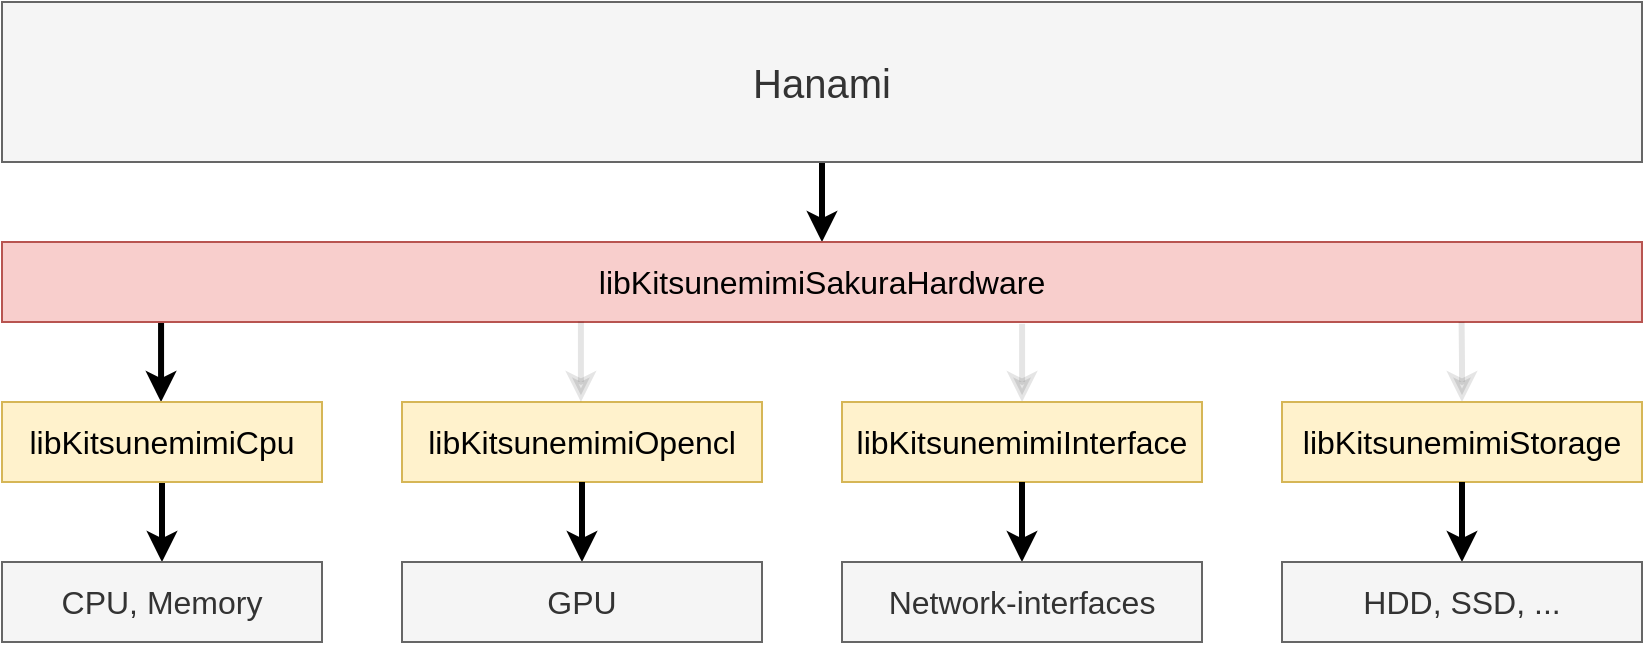 <mxfile version="14.5.1" type="device"><diagram id="C341nuKhl40DmRtg_PfH" name="Seite-1"><mxGraphModel dx="1102" dy="927" grid="1" gridSize="10" guides="1" tooltips="1" connect="1" arrows="1" fold="1" page="1" pageScale="1" pageWidth="827" pageHeight="1169" math="0" shadow="0"><root><mxCell id="0"/><mxCell id="1" parent="0"/><mxCell id="aWPNGLjMHgXklIxYaG1D-1" style="edgeStyle=orthogonalEdgeStyle;rounded=0;orthogonalLoop=1;jettySize=auto;html=1;strokeWidth=3;startArrow=classic;startFill=1;entryX=0.5;entryY=1;entryDx=0;entryDy=0;endArrow=none;endFill=0;" parent="1" source="aWPNGLjMHgXklIxYaG1D-2" target="aWPNGLjMHgXklIxYaG1D-6" edge="1"><mxGeometry relative="1" as="geometry"><mxPoint x="250" y="530" as="targetPoint"/></mxGeometry></mxCell><mxCell id="aWPNGLjMHgXklIxYaG1D-2" value="CPU, Memory" style="rounded=0;whiteSpace=wrap;html=1;fillColor=#f5f5f5;strokeColor=#666666;fontColor=#333333;fontSize=16;sketch=0;" parent="1" vertex="1"><mxGeometry x="80" y="560" width="160" height="40" as="geometry"/></mxCell><mxCell id="aWPNGLjMHgXklIxYaG1D-5" style="edgeStyle=orthogonalEdgeStyle;rounded=0;orthogonalLoop=1;jettySize=auto;html=1;entryX=0.097;entryY=1.002;entryDx=0;entryDy=0;strokeWidth=3;startArrow=classic;startFill=1;entryPerimeter=0;endArrow=none;endFill=0;exitX=0.497;exitY=0;exitDx=0;exitDy=0;exitPerimeter=0;" parent="1" source="aWPNGLjMHgXklIxYaG1D-6" target="aWPNGLjMHgXklIxYaG1D-8" edge="1"><mxGeometry relative="1" as="geometry"/></mxCell><mxCell id="aWPNGLjMHgXklIxYaG1D-6" value="libKitsunemimiCpu" style="rounded=0;whiteSpace=wrap;html=1;strokeColor=#d6b656;fontSize=16;fillColor=#fff2cc;sketch=0;" parent="1" vertex="1"><mxGeometry x="80" y="480" width="160" height="40" as="geometry"/></mxCell><mxCell id="vRWjEKP1axMiNsU5kNXJ-12" style="edgeStyle=orthogonalEdgeStyle;rounded=0;orthogonalLoop=1;jettySize=auto;html=1;entryX=0.5;entryY=1;entryDx=0;entryDy=0;startArrow=classic;startFill=1;endArrow=none;endFill=0;strokeWidth=3;fontSize=20;" parent="1" source="aWPNGLjMHgXklIxYaG1D-8" target="aWPNGLjMHgXklIxYaG1D-14" edge="1"><mxGeometry relative="1" as="geometry"/></mxCell><mxCell id="aWPNGLjMHgXklIxYaG1D-8" value="libKitsunemimiSakuraHardware" style="rounded=0;whiteSpace=wrap;html=1;fontSize=16;fillColor=#f8cecc;strokeColor=#b85450;sketch=0;" parent="1" vertex="1"><mxGeometry x="80" y="400" width="820" height="40" as="geometry"/></mxCell><mxCell id="aWPNGLjMHgXklIxYaG1D-14" value="Hanami" style="rounded=0;whiteSpace=wrap;html=1;fontColor=#333333;fontSize=20;fillColor=#f5f5f5;strokeColor=#666666;sketch=0;" parent="1" vertex="1"><mxGeometry x="80" y="280" width="820" height="80" as="geometry"/></mxCell><mxCell id="aWPNGLjMHgXklIxYaG1D-23" value="libKitsunemimiOpencl" style="rounded=0;whiteSpace=wrap;html=1;strokeColor=#d6b656;fontSize=16;fillColor=#fff2cc;sketch=0;" parent="1" vertex="1"><mxGeometry x="280" y="480" width="180" height="40" as="geometry"/></mxCell><mxCell id="vRWjEKP1axMiNsU5kNXJ-11" style="edgeStyle=orthogonalEdgeStyle;rounded=0;orthogonalLoop=1;jettySize=auto;html=1;entryX=0.5;entryY=1;entryDx=0;entryDy=0;startArrow=classic;startFill=1;endArrow=none;endFill=0;strokeWidth=3;fontSize=17;" parent="1" source="aWPNGLjMHgXklIxYaG1D-24" target="aWPNGLjMHgXklIxYaG1D-23" edge="1"><mxGeometry relative="1" as="geometry"/></mxCell><mxCell id="aWPNGLjMHgXklIxYaG1D-24" value="GPU" style="rounded=0;whiteSpace=wrap;html=1;fillColor=#f5f5f5;strokeColor=#666666;fontColor=#333333;fontSize=16;sketch=0;" parent="1" vertex="1"><mxGeometry x="280" y="560" width="180" height="40" as="geometry"/></mxCell><mxCell id="vRWjEKP1axMiNsU5kNXJ-6" style="edgeStyle=orthogonalEdgeStyle;rounded=0;orthogonalLoop=1;jettySize=auto;html=1;entryX=0.622;entryY=1.023;entryDx=0;entryDy=0;entryPerimeter=0;endArrow=none;endFill=0;strokeWidth=3;fontSize=17;startArrow=classic;startFill=1;textOpacity=30;opacity=10;" parent="1" source="vRWjEKP1axMiNsU5kNXJ-1" target="aWPNGLjMHgXklIxYaG1D-8" edge="1"><mxGeometry relative="1" as="geometry"/></mxCell><mxCell id="vRWjEKP1axMiNsU5kNXJ-1" value="libKitsunemimiInterface" style="rounded=0;whiteSpace=wrap;html=1;strokeColor=#d6b656;fontSize=16;fillColor=#fff2cc;glass=0;sketch=0;shadow=0;" parent="1" vertex="1"><mxGeometry x="500" y="480" width="180" height="40" as="geometry"/></mxCell><mxCell id="vRWjEKP1axMiNsU5kNXJ-7" style="edgeStyle=orthogonalEdgeStyle;rounded=0;orthogonalLoop=1;jettySize=auto;html=1;entryX=0.89;entryY=1;entryDx=0;entryDy=0;entryPerimeter=0;endArrow=none;endFill=0;strokeWidth=3;fontSize=17;startArrow=classic;startFill=1;textOpacity=30;opacity=10;" parent="1" source="vRWjEKP1axMiNsU5kNXJ-2" target="aWPNGLjMHgXklIxYaG1D-8" edge="1"><mxGeometry relative="1" as="geometry"/></mxCell><mxCell id="vRWjEKP1axMiNsU5kNXJ-2" value="libKitsunemimiStorage" style="rounded=0;whiteSpace=wrap;html=1;strokeColor=#d6b656;fontSize=16;fillColor=#fff2cc;glass=0;sketch=0;shadow=0;" parent="1" vertex="1"><mxGeometry x="720" y="480" width="180" height="40" as="geometry"/></mxCell><mxCell id="vRWjEKP1axMiNsU5kNXJ-10" style="edgeStyle=orthogonalEdgeStyle;rounded=0;orthogonalLoop=1;jettySize=auto;html=1;entryX=0.5;entryY=1;entryDx=0;entryDy=0;startArrow=classic;startFill=1;endArrow=none;endFill=0;strokeWidth=3;fontSize=17;" parent="1" source="vRWjEKP1axMiNsU5kNXJ-3" target="vRWjEKP1axMiNsU5kNXJ-2" edge="1"><mxGeometry relative="1" as="geometry"/></mxCell><mxCell id="vRWjEKP1axMiNsU5kNXJ-3" value="HDD, SSD, ..." style="rounded=0;whiteSpace=wrap;html=1;fillColor=#f5f5f5;strokeColor=#666666;fontColor=#333333;fontSize=16;sketch=0;" parent="1" vertex="1"><mxGeometry x="720" y="560" width="180" height="40" as="geometry"/></mxCell><mxCell id="vRWjEKP1axMiNsU5kNXJ-9" style="edgeStyle=orthogonalEdgeStyle;rounded=0;orthogonalLoop=1;jettySize=auto;html=1;entryX=0.5;entryY=1;entryDx=0;entryDy=0;startArrow=classic;startFill=1;endArrow=none;endFill=0;strokeWidth=3;fontSize=17;" parent="1" source="vRWjEKP1axMiNsU5kNXJ-4" target="vRWjEKP1axMiNsU5kNXJ-1" edge="1"><mxGeometry relative="1" as="geometry"/></mxCell><mxCell id="vRWjEKP1axMiNsU5kNXJ-4" value="Network-interfaces" style="rounded=0;whiteSpace=wrap;html=1;fillColor=#f5f5f5;strokeColor=#666666;fontColor=#333333;fontSize=16;sketch=0;" parent="1" vertex="1"><mxGeometry x="500" y="560" width="180" height="40" as="geometry"/></mxCell><mxCell id="vRWjEKP1axMiNsU5kNXJ-5" style="edgeStyle=orthogonalEdgeStyle;rounded=0;orthogonalLoop=1;jettySize=auto;html=1;entryX=0.353;entryY=0.993;entryDx=0;entryDy=0;strokeWidth=3;startArrow=classic;startFill=1;entryPerimeter=0;endArrow=none;endFill=0;exitX=0.497;exitY=-0.001;exitDx=0;exitDy=0;exitPerimeter=0;textOpacity=30;opacity=10;" parent="1" source="aWPNGLjMHgXklIxYaG1D-23" target="aWPNGLjMHgXklIxYaG1D-8" edge="1"><mxGeometry relative="1" as="geometry"><mxPoint x="170" y="490" as="sourcePoint"/><mxPoint x="186.76" y="450.2" as="targetPoint"/></mxGeometry></mxCell></root></mxGraphModel></diagram></mxfile>